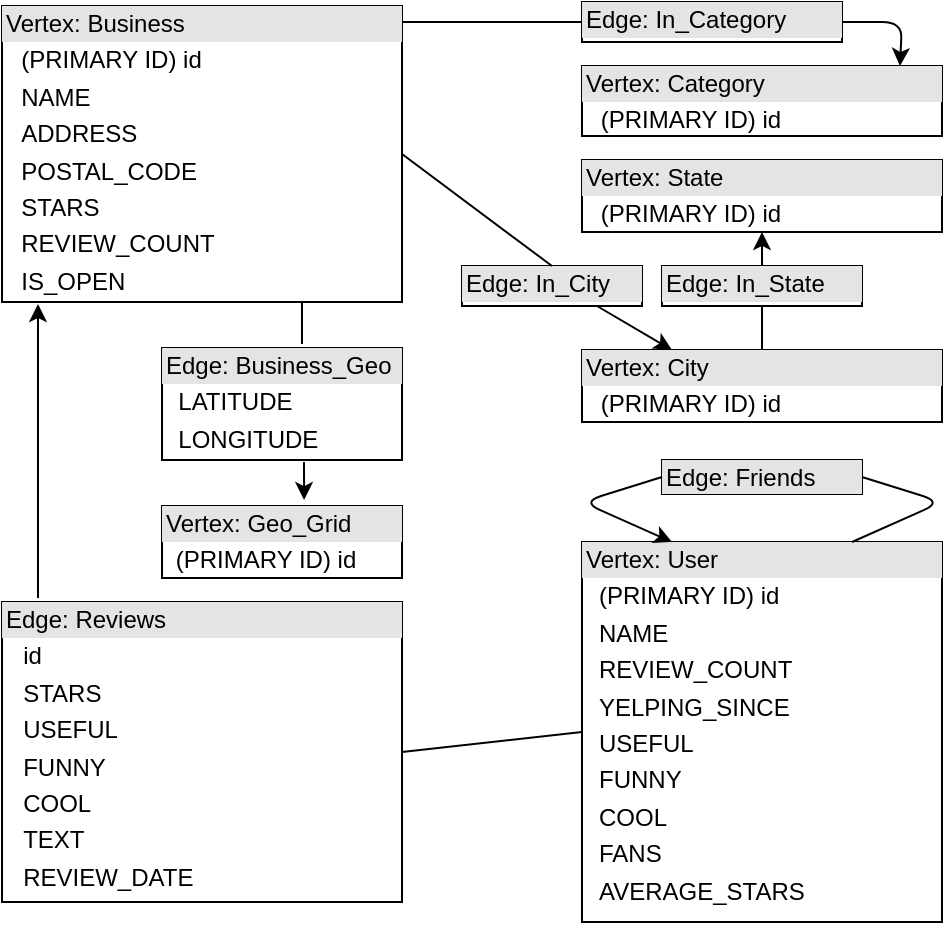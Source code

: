 <mxfile version="12.1.2" type="device" pages="1"><diagram id="SiyMgOkZqrqWP47grDj2" name="Page-1"><mxGraphModel dx="1408" dy="690" grid="1" gridSize="10" guides="1" tooltips="1" connect="1" arrows="1" fold="1" page="1" pageScale="1" pageWidth="850" pageHeight="1100" math="0" shadow="0"><root><mxCell id="0"/><mxCell id="1" parent="0"/><mxCell id="MdES_S9rGaPAUbozf3zH-1" value="&lt;div style=&quot;box-sizing: border-box ; width: 100% ; background: #e4e4e4 ; padding: 2px&quot;&gt;Edge: Reviews&lt;/div&gt;&lt;table style=&quot;width: 100% ; font-size: 1em&quot; cellpadding=&quot;2&quot; cellspacing=&quot;0&quot;&gt;&lt;tbody&gt;&lt;tr&gt;&lt;td&gt;&lt;br&gt;&lt;/td&gt;&lt;td&gt;id&lt;/td&gt;&lt;/tr&gt;&lt;tr&gt;&lt;td&gt;&lt;br&gt;&lt;/td&gt;&lt;td&gt;STARS&lt;/td&gt;&lt;/tr&gt;&lt;tr&gt;&lt;td&gt;&lt;br&gt;&lt;/td&gt;&lt;td&gt;USEFUL&lt;/td&gt;&lt;/tr&gt;&lt;tr&gt;&lt;td&gt;&lt;br&gt;&lt;/td&gt;&lt;td&gt;FUNNY&lt;/td&gt;&lt;/tr&gt;&lt;tr&gt;&lt;td&gt;&lt;br&gt;&lt;/td&gt;&lt;td&gt;COOL&lt;/td&gt;&lt;/tr&gt;&lt;tr&gt;&lt;td&gt;&lt;br&gt;&lt;/td&gt;&lt;td&gt;TEXT&lt;/td&gt;&lt;/tr&gt;&lt;tr&gt;&lt;td&gt;&lt;br&gt;&lt;/td&gt;&lt;td&gt;REVIEW_DATE&lt;/td&gt;&lt;/tr&gt;&lt;/tbody&gt;&lt;/table&gt;" style="verticalAlign=top;align=left;overflow=fill;html=1;" vertex="1" parent="1"><mxGeometry x="50" y="340" width="200" height="150" as="geometry"/></mxCell><mxCell id="MdES_S9rGaPAUbozf3zH-2" value="&lt;div style=&quot;box-sizing: border-box ; width: 100% ; background: #e4e4e4 ; padding: 2px&quot;&gt;Vertex: Business&lt;/div&gt;&lt;table style=&quot;width: 100% ; font-size: 1em&quot; cellpadding=&quot;2&quot; cellspacing=&quot;0&quot;&gt;&lt;tbody&gt;&lt;tr&gt;&lt;td&gt;&lt;br&gt;&lt;/td&gt;&lt;td&gt;(PRIMARY ID) id&lt;/td&gt;&lt;/tr&gt;&lt;tr&gt;&lt;td&gt;&lt;br&gt;&lt;/td&gt;&lt;td&gt;NAME&lt;/td&gt;&lt;/tr&gt;&lt;tr&gt;&lt;td&gt;&lt;br&gt;&lt;/td&gt;&lt;td&gt;ADDRESS&lt;/td&gt;&lt;/tr&gt;&lt;tr&gt;&lt;td&gt;&lt;br&gt;&lt;/td&gt;&lt;td&gt;POSTAL_CODE&lt;/td&gt;&lt;/tr&gt;&lt;tr&gt;&lt;td&gt;&lt;br&gt;&lt;/td&gt;&lt;td&gt;STARS&lt;/td&gt;&lt;/tr&gt;&lt;tr&gt;&lt;td&gt;&lt;br&gt;&lt;/td&gt;&lt;td&gt;REVIEW_COUNT&lt;/td&gt;&lt;/tr&gt;&lt;tr&gt;&lt;td&gt;&lt;br&gt;&lt;/td&gt;&lt;td&gt;IS_OPEN&lt;/td&gt;&lt;/tr&gt;&lt;/tbody&gt;&lt;/table&gt;" style="verticalAlign=top;align=left;overflow=fill;html=1;" vertex="1" parent="1"><mxGeometry x="50" y="42" width="200" height="148" as="geometry"/></mxCell><mxCell id="MdES_S9rGaPAUbozf3zH-3" value="&lt;div style=&quot;box-sizing: border-box ; width: 100% ; background: #e4e4e4 ; padding: 2px&quot;&gt;Vertex: Category&lt;/div&gt;&lt;table style=&quot;width: 100% ; font-size: 1em&quot; cellpadding=&quot;2&quot; cellspacing=&quot;0&quot;&gt;&lt;tbody&gt;&lt;tr&gt;&lt;td&gt;&lt;br&gt;&lt;/td&gt;&lt;td&gt;(PRIMARY ID) id&lt;/td&gt;&lt;/tr&gt;&lt;/tbody&gt;&lt;/table&gt;" style="verticalAlign=top;align=left;overflow=fill;html=1;" vertex="1" parent="1"><mxGeometry x="340" y="72" width="180" height="35" as="geometry"/></mxCell><mxCell id="MdES_S9rGaPAUbozf3zH-4" value="&lt;div style=&quot;box-sizing: border-box ; width: 100% ; background: #e4e4e4 ; padding: 2px&quot;&gt;Edge: Friends&lt;/div&gt;&lt;table style=&quot;width: 100% ; font-size: 1em&quot; cellpadding=&quot;2&quot; cellspacing=&quot;0&quot;&gt;&lt;tbody&gt;&lt;/tbody&gt;&lt;/table&gt;" style="verticalAlign=top;align=left;overflow=fill;html=1;" vertex="1" parent="1"><mxGeometry x="380" y="269" width="100" height="17" as="geometry"/></mxCell><mxCell id="MdES_S9rGaPAUbozf3zH-5" value="&lt;div style=&quot;box-sizing: border-box ; width: 100% ; background: #e4e4e4 ; padding: 2px&quot;&gt;Vertex: User&lt;/div&gt;&lt;table style=&quot;width: 100% ; font-size: 1em&quot; cellpadding=&quot;2&quot; cellspacing=&quot;0&quot;&gt;&lt;tbody&gt;&lt;tr&gt;&lt;td&gt;&lt;br&gt;&lt;/td&gt;&lt;td&gt;(PRIMARY ID) id&lt;/td&gt;&lt;/tr&gt;&lt;tr&gt;&lt;td&gt;&lt;br&gt;&lt;/td&gt;&lt;td&gt;NAME&lt;/td&gt;&lt;/tr&gt;&lt;tr&gt;&lt;td&gt;&lt;/td&gt;&lt;td&gt;REVIEW_COUNT&lt;/td&gt;&lt;/tr&gt;&lt;tr&gt;&lt;td&gt;&lt;br&gt;&lt;/td&gt;&lt;td&gt;YELPING_SINCE&lt;/td&gt;&lt;/tr&gt;&lt;tr&gt;&lt;td&gt;&lt;br&gt;&lt;/td&gt;&lt;td&gt;USEFUL&lt;/td&gt;&lt;/tr&gt;&lt;tr&gt;&lt;td&gt;&lt;br&gt;&lt;/td&gt;&lt;td&gt;FUNNY&lt;/td&gt;&lt;/tr&gt;&lt;tr&gt;&lt;td&gt;&lt;br&gt;&lt;/td&gt;&lt;td&gt;COOL&lt;/td&gt;&lt;/tr&gt;&lt;tr&gt;&lt;td&gt;&lt;br&gt;&lt;/td&gt;&lt;td&gt;FANS&lt;/td&gt;&lt;/tr&gt;&lt;tr&gt;&lt;td&gt;&lt;br&gt;&lt;/td&gt;&lt;td&gt;AVERAGE_STARS&lt;/td&gt;&lt;/tr&gt;&lt;/tbody&gt;&lt;/table&gt;" style="verticalAlign=top;align=left;overflow=fill;html=1;" vertex="1" parent="1"><mxGeometry x="340" y="310" width="180" height="190" as="geometry"/></mxCell><mxCell id="MdES_S9rGaPAUbozf3zH-6" value="&lt;div style=&quot;box-sizing: border-box ; width: 100% ; background: #e4e4e4 ; padding: 2px&quot;&gt;Vertex: City&lt;/div&gt;&lt;table style=&quot;width: 100% ; font-size: 1em&quot; cellpadding=&quot;2&quot; cellspacing=&quot;0&quot;&gt;&lt;tbody&gt;&lt;tr&gt;&lt;td&gt;&lt;br&gt;&lt;/td&gt;&lt;td&gt;(PRIMARY ID) id&lt;/td&gt;&lt;/tr&gt;&lt;/tbody&gt;&lt;/table&gt;" style="verticalAlign=top;align=left;overflow=fill;html=1;" vertex="1" parent="1"><mxGeometry x="340" y="214" width="180" height="36" as="geometry"/></mxCell><mxCell id="MdES_S9rGaPAUbozf3zH-7" value="&lt;div style=&quot;box-sizing: border-box ; width: 100% ; background: #e4e4e4 ; padding: 2px&quot;&gt;Edge: In_Category&lt;/div&gt;&lt;table style=&quot;width: 100% ; font-size: 1em&quot; cellpadding=&quot;2&quot; cellspacing=&quot;0&quot;&gt;&lt;tbody&gt;&lt;/tbody&gt;&lt;/table&gt;" style="verticalAlign=top;align=left;overflow=fill;html=1;" vertex="1" parent="1"><mxGeometry x="340" y="40" width="130" height="20" as="geometry"/></mxCell><mxCell id="MdES_S9rGaPAUbozf3zH-8" value="&lt;div style=&quot;box-sizing: border-box ; width: 100% ; background: #e4e4e4 ; padding: 2px&quot;&gt;Vertex: State&lt;/div&gt;&lt;table style=&quot;width: 100% ; font-size: 1em&quot; cellpadding=&quot;2&quot; cellspacing=&quot;0&quot;&gt;&lt;tbody&gt;&lt;tr&gt;&lt;td&gt;&lt;br&gt;&lt;/td&gt;&lt;td&gt;(PRIMARY ID) id&lt;/td&gt;&lt;/tr&gt;&lt;tr&gt;&lt;td&gt;&lt;/td&gt;&lt;td&gt;&lt;br&gt;&lt;/td&gt;&lt;/tr&gt;&lt;/tbody&gt;&lt;/table&gt;" style="verticalAlign=top;align=left;overflow=fill;html=1;" vertex="1" parent="1"><mxGeometry x="340" y="119" width="180" height="36" as="geometry"/></mxCell><mxCell id="MdES_S9rGaPAUbozf3zH-9" value="" style="endArrow=classic;html=1;entryX=0.09;entryY=1.007;entryDx=0;entryDy=0;exitX=0.09;exitY=-0.013;exitDx=0;exitDy=0;exitPerimeter=0;entryPerimeter=0;" edge="1" parent="1" source="MdES_S9rGaPAUbozf3zH-1" target="MdES_S9rGaPAUbozf3zH-2"><mxGeometry width="50" height="50" relative="1" as="geometry"><mxPoint x="50" y="572" as="sourcePoint"/><mxPoint x="100" y="522" as="targetPoint"/></mxGeometry></mxCell><mxCell id="MdES_S9rGaPAUbozf3zH-10" value="" style="endArrow=none;html=1;entryX=0;entryY=0.5;entryDx=0;entryDy=0;exitX=1;exitY=0.5;exitDx=0;exitDy=0;" edge="1" parent="1" source="MdES_S9rGaPAUbozf3zH-1" target="MdES_S9rGaPAUbozf3zH-5"><mxGeometry width="50" height="50" relative="1" as="geometry"><mxPoint x="50" y="572" as="sourcePoint"/><mxPoint x="100" y="522" as="targetPoint"/></mxGeometry></mxCell><mxCell id="MdES_S9rGaPAUbozf3zH-11" value="" style="endArrow=classic;html=1;entryX=0.25;entryY=0;entryDx=0;entryDy=0;exitX=0;exitY=0.5;exitDx=0;exitDy=0;" edge="1" parent="1" source="MdES_S9rGaPAUbozf3zH-4" target="MdES_S9rGaPAUbozf3zH-5"><mxGeometry width="50" height="50" relative="1" as="geometry"><mxPoint x="50" y="552" as="sourcePoint"/><mxPoint x="100" y="502" as="targetPoint"/><Array as="points"><mxPoint x="340" y="290"/></Array></mxGeometry></mxCell><mxCell id="MdES_S9rGaPAUbozf3zH-12" value="" style="endArrow=none;html=1;entryX=0.75;entryY=0;entryDx=0;entryDy=0;exitX=1;exitY=0.5;exitDx=0;exitDy=0;" edge="1" parent="1" source="MdES_S9rGaPAUbozf3zH-4" target="MdES_S9rGaPAUbozf3zH-5"><mxGeometry width="50" height="50" relative="1" as="geometry"><mxPoint x="475" y="273" as="sourcePoint"/><mxPoint x="100" y="512" as="targetPoint"/><Array as="points"><mxPoint x="520" y="290"/></Array></mxGeometry></mxCell><mxCell id="MdES_S9rGaPAUbozf3zH-13" value="&lt;div style=&quot;box-sizing: border-box ; width: 100% ; background: #e4e4e4 ; padding: 2px&quot;&gt;Edge: In_City&lt;/div&gt;&lt;table style=&quot;width: 100% ; font-size: 1em&quot; cellpadding=&quot;2&quot; cellspacing=&quot;0&quot;&gt;&lt;tbody&gt;&lt;/tbody&gt;&lt;/table&gt;" style="verticalAlign=top;align=left;overflow=fill;html=1;" vertex="1" parent="1"><mxGeometry x="280" y="172" width="90" height="20" as="geometry"/></mxCell><mxCell id="MdES_S9rGaPAUbozf3zH-14" value="&lt;div style=&quot;box-sizing: border-box ; width: 100% ; background: #e4e4e4 ; padding: 2px&quot;&gt;Edge: In_State&lt;/div&gt;" style="verticalAlign=top;align=left;overflow=fill;html=1;" vertex="1" parent="1"><mxGeometry x="380" y="172" width="100" height="20" as="geometry"/></mxCell><mxCell id="MdES_S9rGaPAUbozf3zH-15" value="" style="endArrow=none;html=1;entryX=1;entryY=0.5;entryDx=0;entryDy=0;exitX=0.5;exitY=0;exitDx=0;exitDy=0;" edge="1" parent="1" source="MdES_S9rGaPAUbozf3zH-13" target="MdES_S9rGaPAUbozf3zH-2"><mxGeometry width="50" height="50" relative="1" as="geometry"><mxPoint x="50" y="562" as="sourcePoint"/><mxPoint x="100" y="512" as="targetPoint"/></mxGeometry></mxCell><mxCell id="MdES_S9rGaPAUbozf3zH-16" value="" style="endArrow=classic;html=1;entryX=0.25;entryY=0;entryDx=0;entryDy=0;exitX=0.75;exitY=1;exitDx=0;exitDy=0;" edge="1" parent="1" source="MdES_S9rGaPAUbozf3zH-13" target="MdES_S9rGaPAUbozf3zH-6"><mxGeometry width="50" height="50" relative="1" as="geometry"><mxPoint x="50" y="562" as="sourcePoint"/><mxPoint x="100" y="512" as="targetPoint"/></mxGeometry></mxCell><mxCell id="MdES_S9rGaPAUbozf3zH-17" value="" style="endArrow=none;html=1;entryX=0.5;entryY=1;entryDx=0;entryDy=0;exitX=0.5;exitY=0;exitDx=0;exitDy=0;" edge="1" parent="1" source="MdES_S9rGaPAUbozf3zH-6" target="MdES_S9rGaPAUbozf3zH-14"><mxGeometry width="50" height="50" relative="1" as="geometry"><mxPoint x="50" y="562" as="sourcePoint"/><mxPoint x="100" y="512" as="targetPoint"/></mxGeometry></mxCell><mxCell id="MdES_S9rGaPAUbozf3zH-18" value="" style="endArrow=classic;html=1;entryX=0.5;entryY=1;entryDx=0;entryDy=0;exitX=0.5;exitY=0;exitDx=0;exitDy=0;" edge="1" parent="1" source="MdES_S9rGaPAUbozf3zH-14" target="MdES_S9rGaPAUbozf3zH-8"><mxGeometry width="50" height="50" relative="1" as="geometry"><mxPoint x="50" y="562" as="sourcePoint"/><mxPoint x="100" y="512" as="targetPoint"/></mxGeometry></mxCell><mxCell id="MdES_S9rGaPAUbozf3zH-19" value="" style="endArrow=none;html=1;exitX=0;exitY=0.5;exitDx=0;exitDy=0;" edge="1" parent="1" source="MdES_S9rGaPAUbozf3zH-7"><mxGeometry width="50" height="50" relative="1" as="geometry"><mxPoint x="50" y="562" as="sourcePoint"/><mxPoint x="250" y="50" as="targetPoint"/></mxGeometry></mxCell><mxCell id="MdES_S9rGaPAUbozf3zH-20" value="" style="endArrow=classic;html=1;exitX=1;exitY=0.5;exitDx=0;exitDy=0;exitPerimeter=0;" edge="1" parent="1" source="MdES_S9rGaPAUbozf3zH-7"><mxGeometry width="50" height="50" relative="1" as="geometry"><mxPoint x="50" y="562" as="sourcePoint"/><mxPoint x="499" y="72" as="targetPoint"/><Array as="points"><mxPoint x="500" y="50"/></Array></mxGeometry></mxCell><mxCell id="MdES_S9rGaPAUbozf3zH-22" value="&lt;div style=&quot;box-sizing: border-box ; width: 100% ; background: #e4e4e4 ; padding: 2px&quot;&gt;Vertex: Geo_Grid&lt;/div&gt;&lt;table style=&quot;width: 100% ; font-size: 1em&quot; cellpadding=&quot;2&quot; cellspacing=&quot;0&quot;&gt;&lt;tbody&gt;&lt;tr&gt;&lt;td&gt;&lt;br&gt;&lt;/td&gt;&lt;td&gt;(PRIMARY ID) id&lt;/td&gt;&lt;/tr&gt;&lt;tr&gt;&lt;td&gt;&lt;/td&gt;&lt;td&gt;&lt;br&gt;&lt;/td&gt;&lt;/tr&gt;&lt;/tbody&gt;&lt;/table&gt;" style="verticalAlign=top;align=left;overflow=fill;html=1;" vertex="1" parent="1"><mxGeometry x="130" y="292" width="120" height="36" as="geometry"/></mxCell><mxCell id="MdES_S9rGaPAUbozf3zH-24" value="&lt;div style=&quot;box-sizing: border-box ; width: 100% ; background: #e4e4e4 ; padding: 2px&quot;&gt;Edge: Business_Geo&lt;/div&gt;&lt;table style=&quot;width: 100% ; font-size: 1em&quot; cellpadding=&quot;2&quot; cellspacing=&quot;0&quot;&gt;&lt;tbody&gt;&lt;tr&gt;&lt;td&gt;&lt;br&gt;&lt;/td&gt;&lt;td&gt;LATITUDE&lt;/td&gt;&lt;/tr&gt;&lt;tr&gt;&lt;td&gt;&lt;br&gt;&lt;/td&gt;&lt;td&gt;LONGITUDE&lt;/td&gt;&lt;/tr&gt;&lt;tr&gt;&lt;td&gt;&lt;/td&gt;&lt;td&gt;&lt;br&gt;&lt;/td&gt;&lt;/tr&gt;&lt;/tbody&gt;&lt;/table&gt;" style="verticalAlign=top;align=left;overflow=fill;html=1;rounded=0;glass=0;" vertex="1" parent="1"><mxGeometry x="130" y="213" width="120" height="56" as="geometry"/></mxCell><mxCell id="MdES_S9rGaPAUbozf3zH-25" value="" style="endArrow=none;html=1;entryX=0.75;entryY=1;entryDx=0;entryDy=0;" edge="1" parent="1" target="MdES_S9rGaPAUbozf3zH-2"><mxGeometry width="50" height="50" relative="1" as="geometry"><mxPoint x="200" y="211" as="sourcePoint"/><mxPoint x="100" y="520" as="targetPoint"/></mxGeometry></mxCell><mxCell id="MdES_S9rGaPAUbozf3zH-26" value="" style="endArrow=classic;html=1;entryX=0.592;entryY=-0.083;entryDx=0;entryDy=0;entryPerimeter=0;" edge="1" parent="1" target="MdES_S9rGaPAUbozf3zH-22"><mxGeometry width="50" height="50" relative="1" as="geometry"><mxPoint x="201" y="270" as="sourcePoint"/><mxPoint x="100" y="520" as="targetPoint"/></mxGeometry></mxCell></root></mxGraphModel></diagram></mxfile>